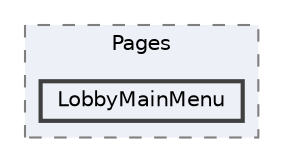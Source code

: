digraph "Bloberts/Scripts/UI/Pages/LobbyMainMenu"
{
 // LATEX_PDF_SIZE
  bgcolor="transparent";
  edge [fontname=Helvetica,fontsize=10,labelfontname=Helvetica,labelfontsize=10];
  node [fontname=Helvetica,fontsize=10,shape=box,height=0.2,width=0.4];
  compound=true
  subgraph clusterdir_0ec4a9d89eea34853c2ecb2ecdbd9dde {
    graph [ bgcolor="#edf0f7", pencolor="grey50", label="Pages", fontname=Helvetica,fontsize=10 style="filled,dashed", URL="dir_0ec4a9d89eea34853c2ecb2ecdbd9dde.html",tooltip=""]
  dir_5d60c3faaaa468e57014485af02dc055 [label="LobbyMainMenu", fillcolor="#edf0f7", color="grey25", style="filled,bold", URL="dir_5d60c3faaaa468e57014485af02dc055.html",tooltip=""];
  }
}
